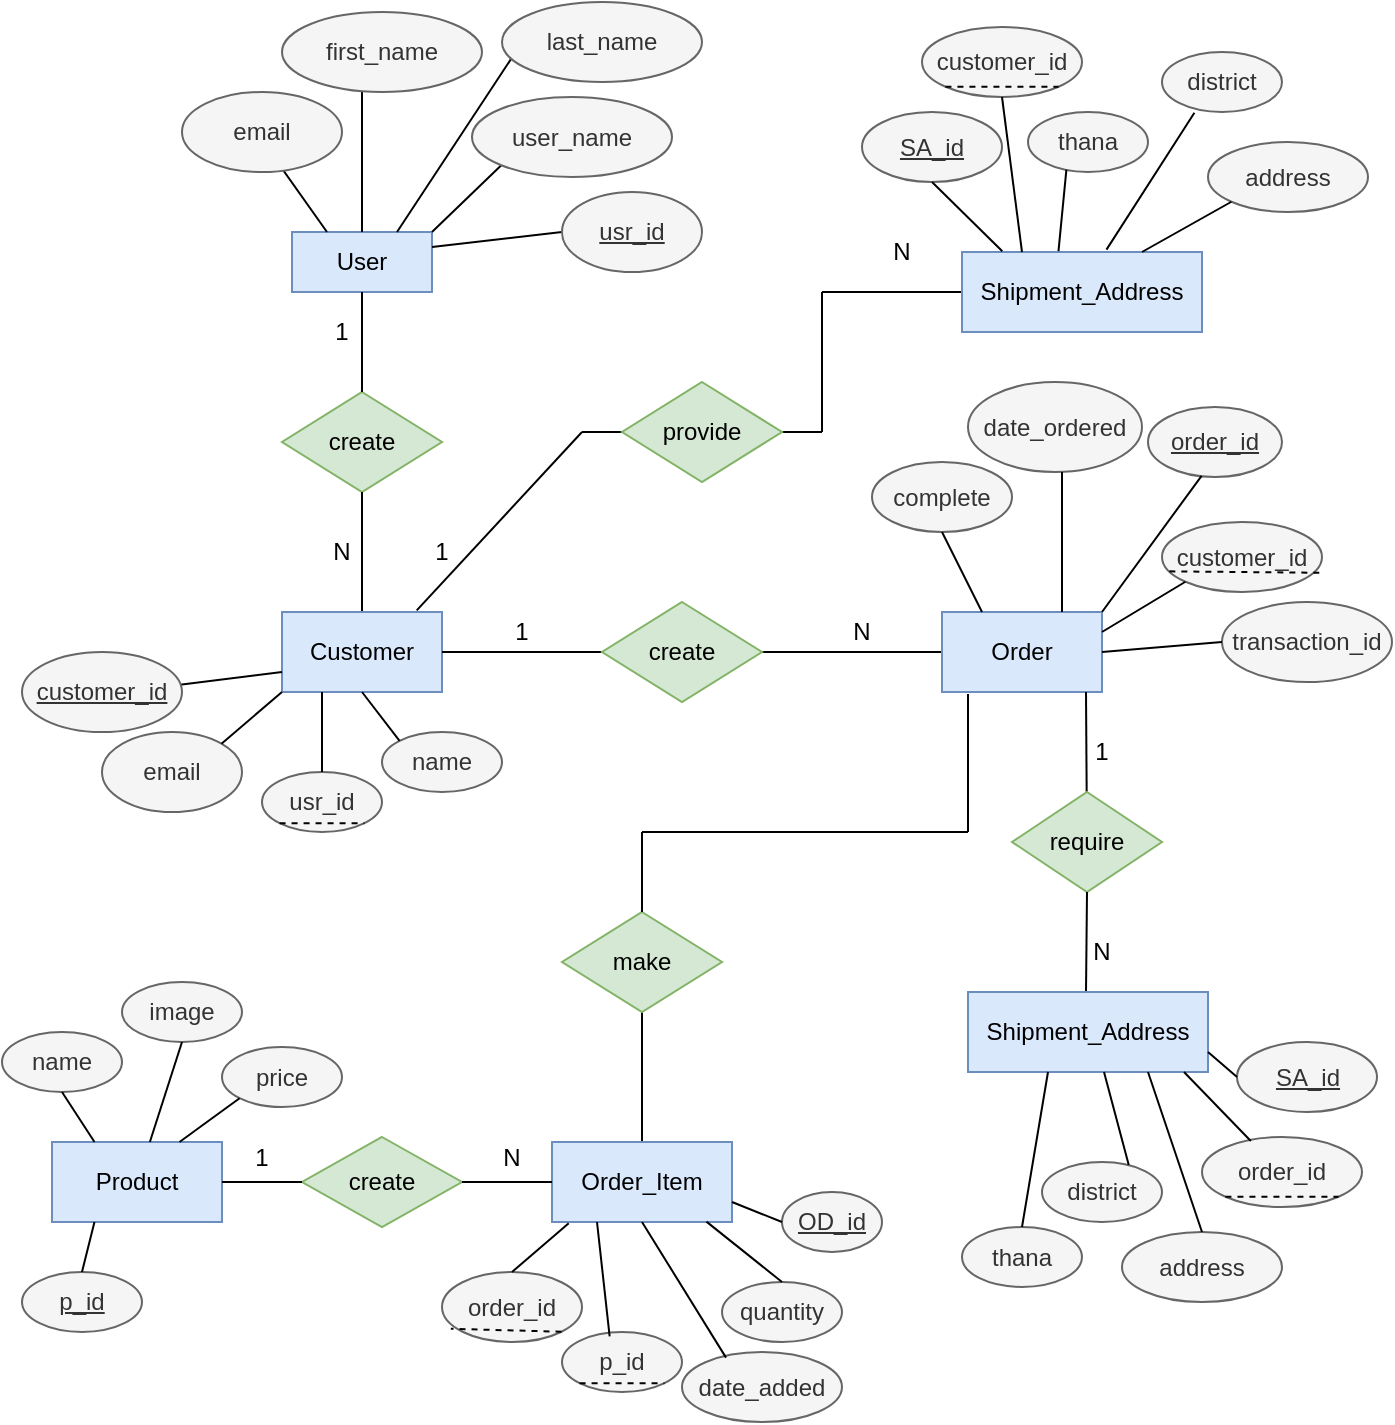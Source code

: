 <mxfile version="13.4.1" type="device"><diagram id="MTfT78gvkLOIhLYotjMq" name="Page-1"><mxGraphModel dx="2207" dy="652" grid="1" gridSize="10" guides="1" tooltips="1" connect="1" arrows="1" fold="1" page="1" pageScale="1" pageWidth="1169" pageHeight="827" math="0" shadow="0"><root><mxCell id="0"/><mxCell id="1" parent="0"/><mxCell id="4r7Ci570zD2fC2gwGrl5-1" value="User" style="rounded=0;whiteSpace=wrap;html=1;fillColor=#dae8fc;strokeColor=#6c8ebf;" vertex="1" parent="1"><mxGeometry x="65" y="140" width="70" height="30" as="geometry"/></mxCell><mxCell id="4r7Ci570zD2fC2gwGrl5-2" value="" style="endArrow=none;html=1;entryX=0;entryY=1;entryDx=0;entryDy=0;exitX=1;exitY=0;exitDx=0;exitDy=0;" edge="1" parent="1" source="4r7Ci570zD2fC2gwGrl5-1" target="4r7Ci570zD2fC2gwGrl5-3"><mxGeometry width="50" height="50" relative="1" as="geometry"><mxPoint x="110" y="120" as="sourcePoint"/><mxPoint x="160" y="100" as="targetPoint"/></mxGeometry></mxCell><mxCell id="4r7Ci570zD2fC2gwGrl5-3" value="user_name" style="ellipse;whiteSpace=wrap;html=1;fillColor=#f5f5f5;strokeColor=#666666;fontColor=#333333;" vertex="1" parent="1"><mxGeometry x="155" y="72.5" width="100" height="40" as="geometry"/></mxCell><mxCell id="4r7Ci570zD2fC2gwGrl5-4" value="" style="endArrow=none;html=1;exitX=0.5;exitY=0;exitDx=0;exitDy=0;" edge="1" parent="1" source="4r7Ci570zD2fC2gwGrl5-1"><mxGeometry width="50" height="50" relative="1" as="geometry"><mxPoint x="400" y="240" as="sourcePoint"/><mxPoint x="100" y="60" as="targetPoint"/></mxGeometry></mxCell><mxCell id="4r7Ci570zD2fC2gwGrl5-5" value="first_name" style="ellipse;whiteSpace=wrap;html=1;fillColor=#f5f5f5;strokeColor=#666666;fontColor=#333333;" vertex="1" parent="1"><mxGeometry x="60" y="30" width="100" height="40" as="geometry"/></mxCell><mxCell id="4r7Ci570zD2fC2gwGrl5-6" value="" style="endArrow=none;html=1;exitX=0.75;exitY=0;exitDx=0;exitDy=0;" edge="1" parent="1" source="4r7Ci570zD2fC2gwGrl5-1"><mxGeometry width="50" height="50" relative="1" as="geometry"><mxPoint x="100" y="120" as="sourcePoint"/><mxPoint x="190" y="30" as="targetPoint"/></mxGeometry></mxCell><mxCell id="4r7Ci570zD2fC2gwGrl5-7" value="last_name" style="ellipse;whiteSpace=wrap;html=1;fillColor=#f5f5f5;strokeColor=#666666;fontColor=#333333;" vertex="1" parent="1"><mxGeometry x="170" y="25" width="100" height="40" as="geometry"/></mxCell><mxCell id="4r7Ci570zD2fC2gwGrl5-8" value="" style="endArrow=none;html=1;exitX=0.25;exitY=0;exitDx=0;exitDy=0;" edge="1" parent="1" source="4r7Ci570zD2fC2gwGrl5-1"><mxGeometry width="50" height="50" relative="1" as="geometry"><mxPoint x="400" y="240" as="sourcePoint"/><mxPoint x="40" y="80" as="targetPoint"/></mxGeometry></mxCell><mxCell id="4r7Ci570zD2fC2gwGrl5-9" value="email" style="ellipse;whiteSpace=wrap;html=1;fillColor=#f5f5f5;strokeColor=#666666;fontColor=#333333;" vertex="1" parent="1"><mxGeometry x="10" y="70" width="80" height="40" as="geometry"/></mxCell><mxCell id="4r7Ci570zD2fC2gwGrl5-11" value="create" style="rhombus;whiteSpace=wrap;html=1;fillColor=#d5e8d4;strokeColor=#82b366;" vertex="1" parent="1"><mxGeometry x="60" y="220" width="80" height="50" as="geometry"/></mxCell><mxCell id="4r7Ci570zD2fC2gwGrl5-13" value="" style="endArrow=none;html=1;entryX=0.5;entryY=1;entryDx=0;entryDy=0;" edge="1" parent="1" target="4r7Ci570zD2fC2gwGrl5-11"><mxGeometry width="50" height="50" relative="1" as="geometry"><mxPoint x="100" y="340" as="sourcePoint"/><mxPoint x="120" y="290" as="targetPoint"/></mxGeometry></mxCell><mxCell id="4r7Ci570zD2fC2gwGrl5-14" value="Customer" style="rounded=0;whiteSpace=wrap;html=1;fillColor=#dae8fc;strokeColor=#6c8ebf;" vertex="1" parent="1"><mxGeometry x="60" y="330" width="80" height="40" as="geometry"/></mxCell><mxCell id="4r7Ci570zD2fC2gwGrl5-15" value="" style="endArrow=none;html=1;exitX=1;exitY=0.25;exitDx=0;exitDy=0;" edge="1" parent="1" source="4r7Ci570zD2fC2gwGrl5-1"><mxGeometry width="50" height="50" relative="1" as="geometry"><mxPoint x="140" y="180" as="sourcePoint"/><mxPoint x="200" y="140" as="targetPoint"/></mxGeometry></mxCell><mxCell id="4r7Ci570zD2fC2gwGrl5-16" value="&lt;u&gt;usr_id&lt;/u&gt;" style="ellipse;whiteSpace=wrap;html=1;fillColor=#f5f5f5;strokeColor=#666666;fontColor=#333333;" vertex="1" parent="1"><mxGeometry x="200" y="120" width="70" height="40" as="geometry"/></mxCell><mxCell id="4r7Ci570zD2fC2gwGrl5-123" value="1" style="text;html=1;strokeColor=none;fillColor=none;align=center;verticalAlign=middle;whiteSpace=wrap;rounded=0;" vertex="1" parent="1"><mxGeometry x="120" y="290" width="40" height="20" as="geometry"/></mxCell><mxCell id="4r7Ci570zD2fC2gwGrl5-24" value="N" style="text;html=1;strokeColor=none;fillColor=none;align=center;verticalAlign=middle;whiteSpace=wrap;rounded=0;" vertex="1" parent="1"><mxGeometry x="70" y="290" width="40" height="20" as="geometry"/></mxCell><mxCell id="4r7Ci570zD2fC2gwGrl5-25" value="usr_id" style="ellipse;whiteSpace=wrap;html=1;fillColor=#f5f5f5;strokeColor=#666666;fontColor=#333333;" vertex="1" parent="1"><mxGeometry x="50" y="410" width="60" height="30" as="geometry"/></mxCell><mxCell id="4r7Ci570zD2fC2gwGrl5-26" value="name" style="ellipse;whiteSpace=wrap;html=1;fillColor=#f5f5f5;strokeColor=#666666;fontColor=#333333;" vertex="1" parent="1"><mxGeometry x="110" y="390" width="60" height="30" as="geometry"/></mxCell><mxCell id="4r7Ci570zD2fC2gwGrl5-28" value="" style="endArrow=none;dashed=1;html=1;entryX=1;entryY=1;entryDx=0;entryDy=0;exitX=0;exitY=1;exitDx=0;exitDy=0;" edge="1" parent="1" source="4r7Ci570zD2fC2gwGrl5-25" target="4r7Ci570zD2fC2gwGrl5-25"><mxGeometry width="50" height="50" relative="1" as="geometry"><mxPoint x="40" y="440" as="sourcePoint"/><mxPoint x="90" y="440" as="targetPoint"/></mxGeometry></mxCell><mxCell id="4r7Ci570zD2fC2gwGrl5-29" value="" style="endArrow=none;html=1;entryX=0.25;entryY=1;entryDx=0;entryDy=0;exitX=0.5;exitY=0;exitDx=0;exitDy=0;" edge="1" parent="1" source="4r7Ci570zD2fC2gwGrl5-25" target="4r7Ci570zD2fC2gwGrl5-14"><mxGeometry width="50" height="50" relative="1" as="geometry"><mxPoint x="400" y="340" as="sourcePoint"/><mxPoint x="450" y="290" as="targetPoint"/></mxGeometry></mxCell><mxCell id="4r7Ci570zD2fC2gwGrl5-30" value="" style="endArrow=none;html=1;entryX=0.5;entryY=1;entryDx=0;entryDy=0;exitX=0;exitY=0;exitDx=0;exitDy=0;" edge="1" parent="1" source="4r7Ci570zD2fC2gwGrl5-26" target="4r7Ci570zD2fC2gwGrl5-14"><mxGeometry width="50" height="50" relative="1" as="geometry"><mxPoint x="90" y="420" as="sourcePoint"/><mxPoint x="140" y="370" as="targetPoint"/></mxGeometry></mxCell><mxCell id="4r7Ci570zD2fC2gwGrl5-31" value="email" style="ellipse;whiteSpace=wrap;html=1;fillColor=#f5f5f5;strokeColor=#666666;fontColor=#333333;" vertex="1" parent="1"><mxGeometry x="-30" y="390" width="70" height="40" as="geometry"/></mxCell><mxCell id="4r7Ci570zD2fC2gwGrl5-32" value="" style="endArrow=none;html=1;entryX=0;entryY=1;entryDx=0;entryDy=0;exitX=1;exitY=0;exitDx=0;exitDy=0;" edge="1" parent="1" source="4r7Ci570zD2fC2gwGrl5-31" target="4r7Ci570zD2fC2gwGrl5-14"><mxGeometry width="50" height="50" relative="1" as="geometry"><mxPoint x="400" y="340" as="sourcePoint"/><mxPoint x="450" y="290" as="targetPoint"/></mxGeometry></mxCell><mxCell id="4r7Ci570zD2fC2gwGrl5-33" value="" style="endArrow=none;html=1;entryX=1;entryY=0.5;entryDx=0;entryDy=0;" edge="1" parent="1" target="4r7Ci570zD2fC2gwGrl5-14"><mxGeometry width="50" height="50" relative="1" as="geometry"><mxPoint x="400" y="350" as="sourcePoint"/><mxPoint x="450" y="390" as="targetPoint"/></mxGeometry></mxCell><mxCell id="4r7Ci570zD2fC2gwGrl5-34" value="create" style="rhombus;whiteSpace=wrap;html=1;fillColor=#d5e8d4;strokeColor=#82b366;" vertex="1" parent="1"><mxGeometry x="220" y="325" width="80" height="50" as="geometry"/></mxCell><mxCell id="4r7Ci570zD2fC2gwGrl5-35" value="1" style="text;html=1;strokeColor=none;fillColor=none;align=center;verticalAlign=middle;whiteSpace=wrap;rounded=0;" vertex="1" parent="1"><mxGeometry x="160" y="330" width="40" height="20" as="geometry"/></mxCell><mxCell id="4r7Ci570zD2fC2gwGrl5-36" value="N" style="text;html=1;strokeColor=none;fillColor=none;align=center;verticalAlign=middle;whiteSpace=wrap;rounded=0;" vertex="1" parent="1"><mxGeometry x="330" y="330" width="40" height="20" as="geometry"/></mxCell><mxCell id="4r7Ci570zD2fC2gwGrl5-37" value="Order" style="rounded=0;whiteSpace=wrap;html=1;fillColor=#dae8fc;strokeColor=#6c8ebf;" vertex="1" parent="1"><mxGeometry x="390" y="330" width="80" height="40" as="geometry"/></mxCell><mxCell id="4r7Ci570zD2fC2gwGrl5-38" value="" style="endArrow=none;html=1;entryX=0;entryY=0.75;entryDx=0;entryDy=0;" edge="1" parent="1" target="4r7Ci570zD2fC2gwGrl5-14"><mxGeometry width="50" height="50" relative="1" as="geometry"><mxPoint x="-20" y="370" as="sourcePoint"/><mxPoint x="450" y="390" as="targetPoint"/></mxGeometry></mxCell><mxCell id="4r7Ci570zD2fC2gwGrl5-39" value="&lt;u&gt;customer_id&lt;/u&gt;" style="ellipse;whiteSpace=wrap;html=1;fillColor=#f5f5f5;strokeColor=#666666;fontColor=#333333;" vertex="1" parent="1"><mxGeometry x="-70" y="350" width="80" height="40" as="geometry"/></mxCell><mxCell id="4r7Ci570zD2fC2gwGrl5-40" value="customer_id" style="ellipse;whiteSpace=wrap;html=1;fillColor=#f5f5f5;strokeColor=#666666;fontColor=#333333;" vertex="1" parent="1"><mxGeometry x="500" y="285" width="80" height="35" as="geometry"/></mxCell><mxCell id="4r7Ci570zD2fC2gwGrl5-41" value="" style="endArrow=none;dashed=1;html=1;entryX=0.983;entryY=0.725;entryDx=0;entryDy=0;entryPerimeter=0;exitX=0.046;exitY=0.705;exitDx=0;exitDy=0;exitPerimeter=0;" edge="1" parent="1" source="4r7Ci570zD2fC2gwGrl5-40" target="4r7Ci570zD2fC2gwGrl5-40"><mxGeometry width="50" height="50" relative="1" as="geometry"><mxPoint x="400" y="340" as="sourcePoint"/><mxPoint x="450" y="290" as="targetPoint"/></mxGeometry></mxCell><mxCell id="4r7Ci570zD2fC2gwGrl5-42" value="" style="endArrow=none;html=1;entryX=0;entryY=1;entryDx=0;entryDy=0;exitX=1;exitY=0.25;exitDx=0;exitDy=0;" edge="1" parent="1" source="4r7Ci570zD2fC2gwGrl5-37" target="4r7Ci570zD2fC2gwGrl5-40"><mxGeometry width="50" height="50" relative="1" as="geometry"><mxPoint x="400" y="340" as="sourcePoint"/><mxPoint x="450" y="290" as="targetPoint"/></mxGeometry></mxCell><mxCell id="4r7Ci570zD2fC2gwGrl5-43" value="&lt;u&gt;order_id&lt;/u&gt;" style="ellipse;whiteSpace=wrap;html=1;fillColor=#f5f5f5;strokeColor=#666666;fontColor=#333333;" vertex="1" parent="1"><mxGeometry x="493" y="227.5" width="67" height="35" as="geometry"/></mxCell><mxCell id="4r7Ci570zD2fC2gwGrl5-44" value="" style="endArrow=none;html=1;entryX=0.4;entryY=0.983;entryDx=0;entryDy=0;entryPerimeter=0;exitX=1;exitY=0;exitDx=0;exitDy=0;" edge="1" parent="1" source="4r7Ci570zD2fC2gwGrl5-37" target="4r7Ci570zD2fC2gwGrl5-43"><mxGeometry width="50" height="50" relative="1" as="geometry"><mxPoint x="400" y="340" as="sourcePoint"/><mxPoint x="450" y="290" as="targetPoint"/></mxGeometry></mxCell><mxCell id="4r7Ci570zD2fC2gwGrl5-45" value="date_ordered" style="ellipse;whiteSpace=wrap;html=1;fillColor=#f5f5f5;strokeColor=#666666;fontColor=#333333;direction=south;" vertex="1" parent="1"><mxGeometry x="403" y="215" width="87" height="45" as="geometry"/></mxCell><mxCell id="4r7Ci570zD2fC2gwGrl5-46" value="" style="endArrow=none;html=1;exitX=0.75;exitY=0;exitDx=0;exitDy=0;" edge="1" parent="1" source="4r7Ci570zD2fC2gwGrl5-37"><mxGeometry width="50" height="50" relative="1" as="geometry"><mxPoint x="400" y="340" as="sourcePoint"/><mxPoint x="450" y="260" as="targetPoint"/></mxGeometry></mxCell><mxCell id="4r7Ci570zD2fC2gwGrl5-47" value="complete" style="ellipse;whiteSpace=wrap;html=1;fillColor=#f5f5f5;strokeColor=#666666;fontColor=#333333;" vertex="1" parent="1"><mxGeometry x="355" y="255" width="70" height="35" as="geometry"/></mxCell><mxCell id="4r7Ci570zD2fC2gwGrl5-48" value="" style="endArrow=none;html=1;entryX=0.5;entryY=1;entryDx=0;entryDy=0;exitX=0.25;exitY=0;exitDx=0;exitDy=0;" edge="1" parent="1" source="4r7Ci570zD2fC2gwGrl5-37" target="4r7Ci570zD2fC2gwGrl5-47"><mxGeometry width="50" height="50" relative="1" as="geometry"><mxPoint x="510" y="460" as="sourcePoint"/><mxPoint x="560" y="410" as="targetPoint"/></mxGeometry></mxCell><mxCell id="4r7Ci570zD2fC2gwGrl5-51" value="transaction_id" style="ellipse;whiteSpace=wrap;html=1;fillColor=#f5f5f5;strokeColor=#666666;fontColor=#333333;" vertex="1" parent="1"><mxGeometry x="530" y="325" width="85" height="40" as="geometry"/></mxCell><mxCell id="4r7Ci570zD2fC2gwGrl5-52" value="" style="endArrow=none;html=1;entryX=0;entryY=0.5;entryDx=0;entryDy=0;exitX=1;exitY=0.5;exitDx=0;exitDy=0;" edge="1" parent="1" source="4r7Ci570zD2fC2gwGrl5-37" target="4r7Ci570zD2fC2gwGrl5-51"><mxGeometry width="50" height="50" relative="1" as="geometry"><mxPoint x="400" y="340" as="sourcePoint"/><mxPoint x="450" y="290" as="targetPoint"/></mxGeometry></mxCell><mxCell id="4r7Ci570zD2fC2gwGrl5-53" value="" style="endArrow=none;html=1;" edge="1" parent="1" source="4r7Ci570zD2fC2gwGrl5-54"><mxGeometry width="50" height="50" relative="1" as="geometry"><mxPoint x="462" y="520" as="sourcePoint"/><mxPoint x="462" y="370" as="targetPoint"/></mxGeometry></mxCell><mxCell id="4r7Ci570zD2fC2gwGrl5-54" value="require" style="rhombus;whiteSpace=wrap;html=1;fillColor=#d5e8d4;strokeColor=#82b366;" vertex="1" parent="1"><mxGeometry x="425" y="420" width="75" height="50" as="geometry"/></mxCell><mxCell id="4r7Ci570zD2fC2gwGrl5-55" value="" style="endArrow=none;html=1;entryX=0.5;entryY=1;entryDx=0;entryDy=0;" edge="1" parent="1" target="4r7Ci570zD2fC2gwGrl5-54"><mxGeometry width="50" height="50" relative="1" as="geometry"><mxPoint x="462" y="520" as="sourcePoint"/><mxPoint x="462.4" y="372.4" as="targetPoint"/></mxGeometry></mxCell><mxCell id="4r7Ci570zD2fC2gwGrl5-56" value="1" style="text;html=1;strokeColor=none;fillColor=none;align=center;verticalAlign=middle;whiteSpace=wrap;rounded=0;" vertex="1" parent="1"><mxGeometry x="450" y="390" width="40" height="20" as="geometry"/></mxCell><mxCell id="4r7Ci570zD2fC2gwGrl5-57" value="N" style="text;html=1;strokeColor=none;fillColor=none;align=center;verticalAlign=middle;whiteSpace=wrap;rounded=0;" vertex="1" parent="1"><mxGeometry x="450" y="490" width="40" height="20" as="geometry"/></mxCell><mxCell id="4r7Ci570zD2fC2gwGrl5-58" value="Shipment_Address" style="rounded=0;whiteSpace=wrap;html=1;fillColor=#dae8fc;strokeColor=#6c8ebf;" vertex="1" parent="1"><mxGeometry x="403" y="520" width="120" height="40" as="geometry"/></mxCell><mxCell id="4r7Ci570zD2fC2gwGrl5-60" value="order_id" style="ellipse;whiteSpace=wrap;html=1;fillColor=#f5f5f5;strokeColor=#666666;fontColor=#333333;" vertex="1" parent="1"><mxGeometry x="520" y="592.5" width="80" height="35" as="geometry"/></mxCell><mxCell id="4r7Ci570zD2fC2gwGrl5-61" value="" style="endArrow=none;dashed=1;html=1;entryX=1;entryY=1;entryDx=0;entryDy=0;exitX=0;exitY=1;exitDx=0;exitDy=0;" edge="1" parent="1" source="4r7Ci570zD2fC2gwGrl5-60" target="4r7Ci570zD2fC2gwGrl5-60"><mxGeometry width="50" height="50" relative="1" as="geometry"><mxPoint x="620" y="700" as="sourcePoint"/><mxPoint x="670" y="650" as="targetPoint"/></mxGeometry></mxCell><mxCell id="4r7Ci570zD2fC2gwGrl5-62" value="" style="endArrow=none;html=1;entryX=0.305;entryY=0.057;entryDx=0;entryDy=0;entryPerimeter=0;" edge="1" parent="1" target="4r7Ci570zD2fC2gwGrl5-60"><mxGeometry width="50" height="50" relative="1" as="geometry"><mxPoint x="511" y="560" as="sourcePoint"/><mxPoint x="540" y="600" as="targetPoint"/></mxGeometry></mxCell><mxCell id="4r7Ci570zD2fC2gwGrl5-65" value="address" style="ellipse;whiteSpace=wrap;html=1;fillColor=#f5f5f5;strokeColor=#666666;fontColor=#333333;" vertex="1" parent="1"><mxGeometry x="480" y="640" width="80" height="35" as="geometry"/></mxCell><mxCell id="4r7Ci570zD2fC2gwGrl5-66" value="" style="endArrow=none;html=1;entryX=0.75;entryY=1;entryDx=0;entryDy=0;exitX=0.5;exitY=0;exitDx=0;exitDy=0;" edge="1" parent="1" source="4r7Ci570zD2fC2gwGrl5-65" target="4r7Ci570zD2fC2gwGrl5-58"><mxGeometry width="50" height="50" relative="1" as="geometry"><mxPoint x="470" y="610" as="sourcePoint"/><mxPoint x="520" y="560" as="targetPoint"/></mxGeometry></mxCell><mxCell id="4r7Ci570zD2fC2gwGrl5-67" value="&lt;u&gt;SA_id&lt;/u&gt;" style="ellipse;whiteSpace=wrap;html=1;fillColor=#f5f5f5;strokeColor=#666666;fontColor=#333333;" vertex="1" parent="1"><mxGeometry x="537.5" y="545" width="70" height="35" as="geometry"/></mxCell><mxCell id="4r7Ci570zD2fC2gwGrl5-68" value="" style="endArrow=none;html=1;entryX=0;entryY=0.5;entryDx=0;entryDy=0;exitX=1;exitY=0.75;exitDx=0;exitDy=0;" edge="1" parent="1" source="4r7Ci570zD2fC2gwGrl5-58" target="4r7Ci570zD2fC2gwGrl5-67"><mxGeometry width="50" height="50" relative="1" as="geometry"><mxPoint x="540" y="610" as="sourcePoint"/><mxPoint x="590" y="560" as="targetPoint"/></mxGeometry></mxCell><mxCell id="4r7Ci570zD2fC2gwGrl5-69" value="district" style="ellipse;whiteSpace=wrap;html=1;fillColor=#f5f5f5;strokeColor=#666666;fontColor=#333333;" vertex="1" parent="1"><mxGeometry x="440" y="605" width="60" height="30" as="geometry"/></mxCell><mxCell id="4r7Ci570zD2fC2gwGrl5-70" value="" style="endArrow=none;html=1;exitX=0.723;exitY=0.05;exitDx=0;exitDy=0;exitPerimeter=0;" edge="1" parent="1" source="4r7Ci570zD2fC2gwGrl5-69"><mxGeometry width="50" height="50" relative="1" as="geometry"><mxPoint x="440" y="610" as="sourcePoint"/><mxPoint x="471" y="560" as="targetPoint"/></mxGeometry></mxCell><mxCell id="4r7Ci570zD2fC2gwGrl5-71" value="thana" style="ellipse;whiteSpace=wrap;html=1;fillColor=#f5f5f5;strokeColor=#666666;fontColor=#333333;" vertex="1" parent="1"><mxGeometry x="400" y="637.5" width="60" height="30" as="geometry"/></mxCell><mxCell id="4r7Ci570zD2fC2gwGrl5-72" value="" style="endArrow=none;html=1;exitX=0.5;exitY=0;exitDx=0;exitDy=0;" edge="1" parent="1" source="4r7Ci570zD2fC2gwGrl5-71"><mxGeometry width="50" height="50" relative="1" as="geometry"><mxPoint x="410" y="610" as="sourcePoint"/><mxPoint x="443" y="560" as="targetPoint"/></mxGeometry></mxCell><mxCell id="4r7Ci570zD2fC2gwGrl5-73" value="" style="endArrow=none;html=1;" edge="1" parent="1"><mxGeometry width="50" height="50" relative="1" as="geometry"><mxPoint x="403" y="440" as="sourcePoint"/><mxPoint x="403" y="371" as="targetPoint"/></mxGeometry></mxCell><mxCell id="4r7Ci570zD2fC2gwGrl5-74" value="" style="endArrow=none;html=1;" edge="1" parent="1"><mxGeometry width="50" height="50" relative="1" as="geometry"><mxPoint x="240" y="440" as="sourcePoint"/><mxPoint x="403" y="440" as="targetPoint"/></mxGeometry></mxCell><mxCell id="4r7Ci570zD2fC2gwGrl5-75" value="" style="endArrow=none;html=1;" edge="1" parent="1"><mxGeometry width="50" height="50" relative="1" as="geometry"><mxPoint x="240" y="600" as="sourcePoint"/><mxPoint x="240" y="480" as="targetPoint"/></mxGeometry></mxCell><mxCell id="4r7Ci570zD2fC2gwGrl5-76" value="make" style="rhombus;whiteSpace=wrap;html=1;fillColor=#d5e8d4;strokeColor=#82b366;" vertex="1" parent="1"><mxGeometry x="200" y="480" width="80" height="50" as="geometry"/></mxCell><mxCell id="4r7Ci570zD2fC2gwGrl5-77" value="" style="endArrow=none;html=1;exitX=0.5;exitY=0;exitDx=0;exitDy=0;" edge="1" parent="1" source="4r7Ci570zD2fC2gwGrl5-76"><mxGeometry width="50" height="50" relative="1" as="geometry"><mxPoint x="400" y="580" as="sourcePoint"/><mxPoint x="240" y="440" as="targetPoint"/></mxGeometry></mxCell><mxCell id="4r7Ci570zD2fC2gwGrl5-78" value="Order_Item" style="rounded=0;whiteSpace=wrap;html=1;fillColor=#dae8fc;strokeColor=#6c8ebf;" vertex="1" parent="1"><mxGeometry x="195" y="595" width="90" height="40" as="geometry"/></mxCell><mxCell id="4r7Ci570zD2fC2gwGrl5-79" value="order_id" style="ellipse;whiteSpace=wrap;html=1;fillColor=#f5f5f5;strokeColor=#666666;fontColor=#333333;" vertex="1" parent="1"><mxGeometry x="140" y="660" width="70" height="35" as="geometry"/></mxCell><mxCell id="4r7Ci570zD2fC2gwGrl5-81" value="" style="endArrow=none;dashed=1;html=1;exitX=1;exitY=1;exitDx=0;exitDy=0;entryX=0.063;entryY=0.811;entryDx=0;entryDy=0;entryPerimeter=0;" edge="1" parent="1" source="4r7Ci570zD2fC2gwGrl5-79" target="4r7Ci570zD2fC2gwGrl5-79"><mxGeometry width="50" height="50" relative="1" as="geometry"><mxPoint x="400" y="580" as="sourcePoint"/><mxPoint x="450" y="530" as="targetPoint"/></mxGeometry></mxCell><mxCell id="4r7Ci570zD2fC2gwGrl5-82" value="" style="endArrow=none;html=1;entryX=0.5;entryY=0;entryDx=0;entryDy=0;exitX=0.093;exitY=1.015;exitDx=0;exitDy=0;exitPerimeter=0;" edge="1" parent="1" source="4r7Ci570zD2fC2gwGrl5-78" target="4r7Ci570zD2fC2gwGrl5-79"><mxGeometry width="50" height="50" relative="1" as="geometry"><mxPoint x="211" y="632" as="sourcePoint"/><mxPoint x="450" y="530" as="targetPoint"/></mxGeometry></mxCell><mxCell id="4r7Ci570zD2fC2gwGrl5-83" value="p_id" style="ellipse;whiteSpace=wrap;html=1;fillColor=#f5f5f5;strokeColor=#666666;fontColor=#333333;" vertex="1" parent="1"><mxGeometry x="200" y="690" width="60" height="30" as="geometry"/></mxCell><mxCell id="4r7Ci570zD2fC2gwGrl5-84" value="" style="endArrow=none;html=1;entryX=0.25;entryY=1;entryDx=0;entryDy=0;exitX=0.397;exitY=0.073;exitDx=0;exitDy=0;exitPerimeter=0;" edge="1" parent="1" source="4r7Ci570zD2fC2gwGrl5-83" target="4r7Ci570zD2fC2gwGrl5-78"><mxGeometry width="50" height="50" relative="1" as="geometry"><mxPoint x="400" y="580" as="sourcePoint"/><mxPoint x="450" y="530" as="targetPoint"/></mxGeometry></mxCell><mxCell id="4r7Ci570zD2fC2gwGrl5-85" value="quantity" style="ellipse;whiteSpace=wrap;html=1;fillColor=#f5f5f5;strokeColor=#666666;fontColor=#333333;" vertex="1" parent="1"><mxGeometry x="280" y="665" width="60" height="30" as="geometry"/></mxCell><mxCell id="4r7Ci570zD2fC2gwGrl5-86" value="" style="endArrow=none;html=1;entryX=0.858;entryY=0.995;entryDx=0;entryDy=0;entryPerimeter=0;exitX=0.5;exitY=0;exitDx=0;exitDy=0;" edge="1" parent="1" source="4r7Ci570zD2fC2gwGrl5-85" target="4r7Ci570zD2fC2gwGrl5-78"><mxGeometry width="50" height="50" relative="1" as="geometry"><mxPoint x="400" y="580" as="sourcePoint"/><mxPoint x="450" y="530" as="targetPoint"/></mxGeometry></mxCell><mxCell id="4r7Ci570zD2fC2gwGrl5-87" value="date_added" style="ellipse;whiteSpace=wrap;html=1;fillColor=#f5f5f5;strokeColor=#666666;fontColor=#333333;" vertex="1" parent="1"><mxGeometry x="260" y="700" width="80" height="35" as="geometry"/></mxCell><mxCell id="4r7Ci570zD2fC2gwGrl5-88" value="" style="endArrow=none;html=1;exitX=0.5;exitY=1;exitDx=0;exitDy=0;entryX=0.275;entryY=0.08;entryDx=0;entryDy=0;entryPerimeter=0;" edge="1" parent="1" source="4r7Ci570zD2fC2gwGrl5-78" target="4r7Ci570zD2fC2gwGrl5-87"><mxGeometry width="50" height="50" relative="1" as="geometry"><mxPoint x="400" y="680" as="sourcePoint"/><mxPoint x="450" y="630" as="targetPoint"/></mxGeometry></mxCell><mxCell id="4r7Ci570zD2fC2gwGrl5-89" value="Product" style="rounded=0;whiteSpace=wrap;html=1;fillColor=#dae8fc;strokeColor=#6c8ebf;" vertex="1" parent="1"><mxGeometry x="-55" y="595" width="85" height="40" as="geometry"/></mxCell><mxCell id="4r7Ci570zD2fC2gwGrl5-90" value="create" style="rhombus;whiteSpace=wrap;html=1;fillColor=#d5e8d4;strokeColor=#82b366;" vertex="1" parent="1"><mxGeometry x="70" y="592.5" width="80" height="45" as="geometry"/></mxCell><mxCell id="4r7Ci570zD2fC2gwGrl5-91" value="" style="endArrow=none;html=1;exitX=0;exitY=0.5;exitDx=0;exitDy=0;entryX=1;entryY=0.5;entryDx=0;entryDy=0;" edge="1" parent="1" source="4r7Ci570zD2fC2gwGrl5-90" target="4r7Ci570zD2fC2gwGrl5-89"><mxGeometry width="50" height="50" relative="1" as="geometry"><mxPoint x="400" y="680" as="sourcePoint"/><mxPoint x="450" y="630" as="targetPoint"/></mxGeometry></mxCell><mxCell id="4r7Ci570zD2fC2gwGrl5-92" value="" style="endArrow=none;html=1;exitX=0;exitY=0.5;exitDx=0;exitDy=0;entryX=1;entryY=0.5;entryDx=0;entryDy=0;" edge="1" parent="1" source="4r7Ci570zD2fC2gwGrl5-78" target="4r7Ci570zD2fC2gwGrl5-90"><mxGeometry width="50" height="50" relative="1" as="geometry"><mxPoint x="400" y="680" as="sourcePoint"/><mxPoint x="450" y="630" as="targetPoint"/></mxGeometry></mxCell><mxCell id="4r7Ci570zD2fC2gwGrl5-94" value="1" style="text;html=1;strokeColor=none;fillColor=none;align=center;verticalAlign=middle;whiteSpace=wrap;rounded=0;" vertex="1" parent="1"><mxGeometry x="30" y="593" width="40" height="20" as="geometry"/></mxCell><mxCell id="4r7Ci570zD2fC2gwGrl5-95" value="N" style="text;html=1;strokeColor=none;fillColor=none;align=center;verticalAlign=middle;whiteSpace=wrap;rounded=0;" vertex="1" parent="1"><mxGeometry x="155" y="593" width="40" height="20" as="geometry"/></mxCell><mxCell id="4r7Ci570zD2fC2gwGrl5-96" value="name" style="ellipse;whiteSpace=wrap;html=1;fillColor=#f5f5f5;strokeColor=#666666;fontColor=#333333;" vertex="1" parent="1"><mxGeometry x="-80" y="540" width="60" height="30" as="geometry"/></mxCell><mxCell id="4r7Ci570zD2fC2gwGrl5-97" value="price" style="ellipse;whiteSpace=wrap;html=1;fillColor=#f5f5f5;strokeColor=#666666;fontColor=#333333;" vertex="1" parent="1"><mxGeometry x="30" y="547.5" width="60" height="30" as="geometry"/></mxCell><mxCell id="4r7Ci570zD2fC2gwGrl5-98" value="image" style="ellipse;whiteSpace=wrap;html=1;fillColor=#f5f5f5;strokeColor=#666666;fontColor=#333333;" vertex="1" parent="1"><mxGeometry x="-20" y="515" width="60" height="30" as="geometry"/></mxCell><mxCell id="4r7Ci570zD2fC2gwGrl5-99" value="" style="endArrow=none;html=1;entryX=0.5;entryY=1;entryDx=0;entryDy=0;exitX=0.25;exitY=0;exitDx=0;exitDy=0;" edge="1" parent="1" source="4r7Ci570zD2fC2gwGrl5-89" target="4r7Ci570zD2fC2gwGrl5-96"><mxGeometry width="50" height="50" relative="1" as="geometry"><mxPoint x="-60" y="760" as="sourcePoint"/><mxPoint x="-10" y="710" as="targetPoint"/></mxGeometry></mxCell><mxCell id="4r7Ci570zD2fC2gwGrl5-100" value="" style="endArrow=none;html=1;entryX=0.5;entryY=1;entryDx=0;entryDy=0;" edge="1" parent="1" source="4r7Ci570zD2fC2gwGrl5-89" target="4r7Ci570zD2fC2gwGrl5-98"><mxGeometry width="50" height="50" relative="1" as="geometry"><mxPoint y="630" as="sourcePoint"/><mxPoint x="50" y="580" as="targetPoint"/></mxGeometry></mxCell><mxCell id="4r7Ci570zD2fC2gwGrl5-101" value="" style="endArrow=none;html=1;entryX=0;entryY=1;entryDx=0;entryDy=0;exitX=0.75;exitY=0;exitDx=0;exitDy=0;" edge="1" parent="1" source="4r7Ci570zD2fC2gwGrl5-89" target="4r7Ci570zD2fC2gwGrl5-97"><mxGeometry width="50" height="50" relative="1" as="geometry"><mxPoint y="700" as="sourcePoint"/><mxPoint x="50" y="650" as="targetPoint"/></mxGeometry></mxCell><mxCell id="4r7Ci570zD2fC2gwGrl5-102" value="" style="endArrow=none;html=1;entryX=0.842;entryY=-0.02;entryDx=0;entryDy=0;entryPerimeter=0;" edge="1" parent="1" target="4r7Ci570zD2fC2gwGrl5-14"><mxGeometry width="50" height="50" relative="1" as="geometry"><mxPoint x="210" y="240" as="sourcePoint"/><mxPoint x="450" y="230" as="targetPoint"/></mxGeometry></mxCell><mxCell id="4r7Ci570zD2fC2gwGrl5-103" value="" style="endArrow=none;html=1;" edge="1" parent="1"><mxGeometry width="50" height="50" relative="1" as="geometry"><mxPoint x="210" y="240" as="sourcePoint"/><mxPoint x="330" y="240" as="targetPoint"/></mxGeometry></mxCell><mxCell id="4r7Ci570zD2fC2gwGrl5-104" value="" style="endArrow=none;html=1;" edge="1" parent="1"><mxGeometry width="50" height="50" relative="1" as="geometry"><mxPoint x="330" y="240" as="sourcePoint"/><mxPoint x="330" y="170" as="targetPoint"/></mxGeometry></mxCell><mxCell id="4r7Ci570zD2fC2gwGrl5-105" value="" style="endArrow=none;html=1;entryX=0;entryY=0.5;entryDx=0;entryDy=0;" edge="1" parent="1" target="4r7Ci570zD2fC2gwGrl5-107"><mxGeometry width="50" height="50" relative="1" as="geometry"><mxPoint x="330" y="170" as="sourcePoint"/><mxPoint x="400" y="160" as="targetPoint"/></mxGeometry></mxCell><mxCell id="4r7Ci570zD2fC2gwGrl5-106" value="provide" style="rhombus;whiteSpace=wrap;html=1;fillColor=#d5e8d4;strokeColor=#82b366;" vertex="1" parent="1"><mxGeometry x="230" y="215" width="80" height="50" as="geometry"/></mxCell><mxCell id="4r7Ci570zD2fC2gwGrl5-107" value="Shipment_Address" style="rounded=0;whiteSpace=wrap;html=1;fillColor=#dae8fc;strokeColor=#6c8ebf;" vertex="1" parent="1"><mxGeometry x="400" y="150" width="120" height="40" as="geometry"/></mxCell><mxCell id="4r7Ci570zD2fC2gwGrl5-108" value="&lt;u&gt;SA_id&lt;/u&gt;" style="ellipse;whiteSpace=wrap;html=1;fillColor=#f5f5f5;strokeColor=#666666;fontColor=#333333;" vertex="1" parent="1"><mxGeometry x="350" y="80" width="70" height="35" as="geometry"/></mxCell><mxCell id="4r7Ci570zD2fC2gwGrl5-109" value="customer_id" style="ellipse;whiteSpace=wrap;html=1;fillColor=#f5f5f5;strokeColor=#666666;fontColor=#333333;" vertex="1" parent="1"><mxGeometry x="380" y="37.5" width="80" height="35" as="geometry"/></mxCell><mxCell id="4r7Ci570zD2fC2gwGrl5-110" value="address" style="ellipse;whiteSpace=wrap;html=1;fillColor=#f5f5f5;strokeColor=#666666;fontColor=#333333;" vertex="1" parent="1"><mxGeometry x="523" y="95" width="80" height="35" as="geometry"/></mxCell><mxCell id="4r7Ci570zD2fC2gwGrl5-111" value="district" style="ellipse;whiteSpace=wrap;html=1;fillColor=#f5f5f5;strokeColor=#666666;fontColor=#333333;" vertex="1" parent="1"><mxGeometry x="500" y="50" width="60" height="30" as="geometry"/></mxCell><mxCell id="4r7Ci570zD2fC2gwGrl5-112" value="thana" style="ellipse;whiteSpace=wrap;html=1;fillColor=#f5f5f5;strokeColor=#666666;fontColor=#333333;" vertex="1" parent="1"><mxGeometry x="433" y="80" width="60" height="30" as="geometry"/></mxCell><mxCell id="4r7Ci570zD2fC2gwGrl5-113" value="" style="endArrow=none;dashed=1;html=1;entryX=1;entryY=1;entryDx=0;entryDy=0;exitX=0;exitY=1;exitDx=0;exitDy=0;" edge="1" parent="1" source="4r7Ci570zD2fC2gwGrl5-109" target="4r7Ci570zD2fC2gwGrl5-109"><mxGeometry width="50" height="50" relative="1" as="geometry"><mxPoint x="520" y="150" as="sourcePoint"/><mxPoint x="570" y="100" as="targetPoint"/></mxGeometry></mxCell><mxCell id="4r7Ci570zD2fC2gwGrl5-114" style="edgeStyle=orthogonalEdgeStyle;rounded=0;orthogonalLoop=1;jettySize=auto;html=1;exitX=0.5;exitY=1;exitDx=0;exitDy=0;" edge="1" parent="1" source="4r7Ci570zD2fC2gwGrl5-111" target="4r7Ci570zD2fC2gwGrl5-111"><mxGeometry relative="1" as="geometry"/></mxCell><mxCell id="4r7Ci570zD2fC2gwGrl5-115" value="" style="endArrow=none;html=1;entryX=0.5;entryY=1;entryDx=0;entryDy=0;exitX=0.168;exitY=-0.01;exitDx=0;exitDy=0;exitPerimeter=0;" edge="1" parent="1" source="4r7Ci570zD2fC2gwGrl5-107" target="4r7Ci570zD2fC2gwGrl5-108"><mxGeometry width="50" height="50" relative="1" as="geometry"><mxPoint x="400" y="180" as="sourcePoint"/><mxPoint x="450" y="130" as="targetPoint"/></mxGeometry></mxCell><mxCell id="4r7Ci570zD2fC2gwGrl5-117" value="" style="endArrow=none;html=1;entryX=0.5;entryY=1;entryDx=0;entryDy=0;exitX=0.25;exitY=0;exitDx=0;exitDy=0;" edge="1" parent="1" source="4r7Ci570zD2fC2gwGrl5-107" target="4r7Ci570zD2fC2gwGrl5-109"><mxGeometry width="50" height="50" relative="1" as="geometry"><mxPoint x="400" y="180" as="sourcePoint"/><mxPoint x="440" y="90" as="targetPoint"/></mxGeometry></mxCell><mxCell id="4r7Ci570zD2fC2gwGrl5-120" value="" style="endArrow=none;html=1;entryX=0.32;entryY=0.96;entryDx=0;entryDy=0;exitX=0.402;exitY=-0.01;exitDx=0;exitDy=0;exitPerimeter=0;entryPerimeter=0;" edge="1" parent="1" source="4r7Ci570zD2fC2gwGrl5-107" target="4r7Ci570zD2fC2gwGrl5-112"><mxGeometry width="50" height="50" relative="1" as="geometry"><mxPoint x="400" y="180" as="sourcePoint"/><mxPoint x="450" y="130" as="targetPoint"/></mxGeometry></mxCell><mxCell id="4r7Ci570zD2fC2gwGrl5-121" value="" style="endArrow=none;html=1;entryX=0.27;entryY=1.013;entryDx=0;entryDy=0;entryPerimeter=0;exitX=0.602;exitY=-0.03;exitDx=0;exitDy=0;exitPerimeter=0;" edge="1" parent="1" source="4r7Ci570zD2fC2gwGrl5-107" target="4r7Ci570zD2fC2gwGrl5-111"><mxGeometry width="50" height="50" relative="1" as="geometry"><mxPoint x="400" y="180" as="sourcePoint"/><mxPoint x="450" y="130" as="targetPoint"/></mxGeometry></mxCell><mxCell id="4r7Ci570zD2fC2gwGrl5-122" value="" style="endArrow=none;html=1;entryX=0;entryY=1;entryDx=0;entryDy=0;exitX=0.75;exitY=0;exitDx=0;exitDy=0;" edge="1" parent="1" source="4r7Ci570zD2fC2gwGrl5-107" target="4r7Ci570zD2fC2gwGrl5-110"><mxGeometry width="50" height="50" relative="1" as="geometry"><mxPoint x="505" y="147" as="sourcePoint"/><mxPoint x="450" y="130" as="targetPoint"/></mxGeometry></mxCell><mxCell id="4r7Ci570zD2fC2gwGrl5-125" value="N" style="text;html=1;strokeColor=none;fillColor=none;align=center;verticalAlign=middle;whiteSpace=wrap;rounded=0;" vertex="1" parent="1"><mxGeometry x="350" y="140" width="40" height="20" as="geometry"/></mxCell><mxCell id="4r7Ci570zD2fC2gwGrl5-130" value="" style="endArrow=none;html=1;exitX=0.5;exitY=0;exitDx=0;exitDy=0;entryX=0.5;entryY=1;entryDx=0;entryDy=0;" edge="1" parent="1" source="4r7Ci570zD2fC2gwGrl5-11" target="4r7Ci570zD2fC2gwGrl5-1"><mxGeometry width="50" height="50" relative="1" as="geometry"><mxPoint x="100" y="220" as="sourcePoint"/><mxPoint x="93.333" y="200" as="targetPoint"/></mxGeometry></mxCell><mxCell id="4r7Ci570zD2fC2gwGrl5-132" value="1" style="text;html=1;strokeColor=none;fillColor=none;align=center;verticalAlign=middle;whiteSpace=wrap;rounded=0;" vertex="1" parent="1"><mxGeometry x="70" y="180" width="40" height="20" as="geometry"/></mxCell><mxCell id="4r7Ci570zD2fC2gwGrl5-133" value="&lt;u&gt;p_id&lt;/u&gt;" style="ellipse;whiteSpace=wrap;html=1;fillColor=#f5f5f5;strokeColor=#666666;fontColor=#333333;" vertex="1" parent="1"><mxGeometry x="-70" y="660" width="60" height="30" as="geometry"/></mxCell><mxCell id="4r7Ci570zD2fC2gwGrl5-134" value="" style="endArrow=none;html=1;entryX=0.25;entryY=1;entryDx=0;entryDy=0;exitX=0.5;exitY=0;exitDx=0;exitDy=0;" edge="1" parent="1" source="4r7Ci570zD2fC2gwGrl5-133" target="4r7Ci570zD2fC2gwGrl5-89"><mxGeometry width="50" height="50" relative="1" as="geometry"><mxPoint x="400" y="650" as="sourcePoint"/><mxPoint x="450" y="600" as="targetPoint"/></mxGeometry></mxCell><mxCell id="4r7Ci570zD2fC2gwGrl5-135" value="" style="endArrow=none;dashed=1;html=1;entryX=1;entryY=1;entryDx=0;entryDy=0;exitX=0;exitY=1;exitDx=0;exitDy=0;" edge="1" parent="1" source="4r7Ci570zD2fC2gwGrl5-83" target="4r7Ci570zD2fC2gwGrl5-83"><mxGeometry width="50" height="50" relative="1" as="geometry"><mxPoint x="380" y="650" as="sourcePoint"/><mxPoint x="430" y="600" as="targetPoint"/></mxGeometry></mxCell><mxCell id="4r7Ci570zD2fC2gwGrl5-136" value="&lt;u&gt;OD_id&lt;/u&gt;" style="ellipse;whiteSpace=wrap;html=1;fillColor=#f5f5f5;strokeColor=#666666;fontColor=#333333;" vertex="1" parent="1"><mxGeometry x="310" y="620" width="50" height="30" as="geometry"/></mxCell><mxCell id="4r7Ci570zD2fC2gwGrl5-137" value="" style="endArrow=none;html=1;entryX=0;entryY=0.5;entryDx=0;entryDy=0;exitX=1;exitY=0.75;exitDx=0;exitDy=0;" edge="1" parent="1" source="4r7Ci570zD2fC2gwGrl5-78" target="4r7Ci570zD2fC2gwGrl5-136"><mxGeometry width="50" height="50" relative="1" as="geometry"><mxPoint x="380" y="550" as="sourcePoint"/><mxPoint x="430" y="500" as="targetPoint"/></mxGeometry></mxCell></root></mxGraphModel></diagram></mxfile>